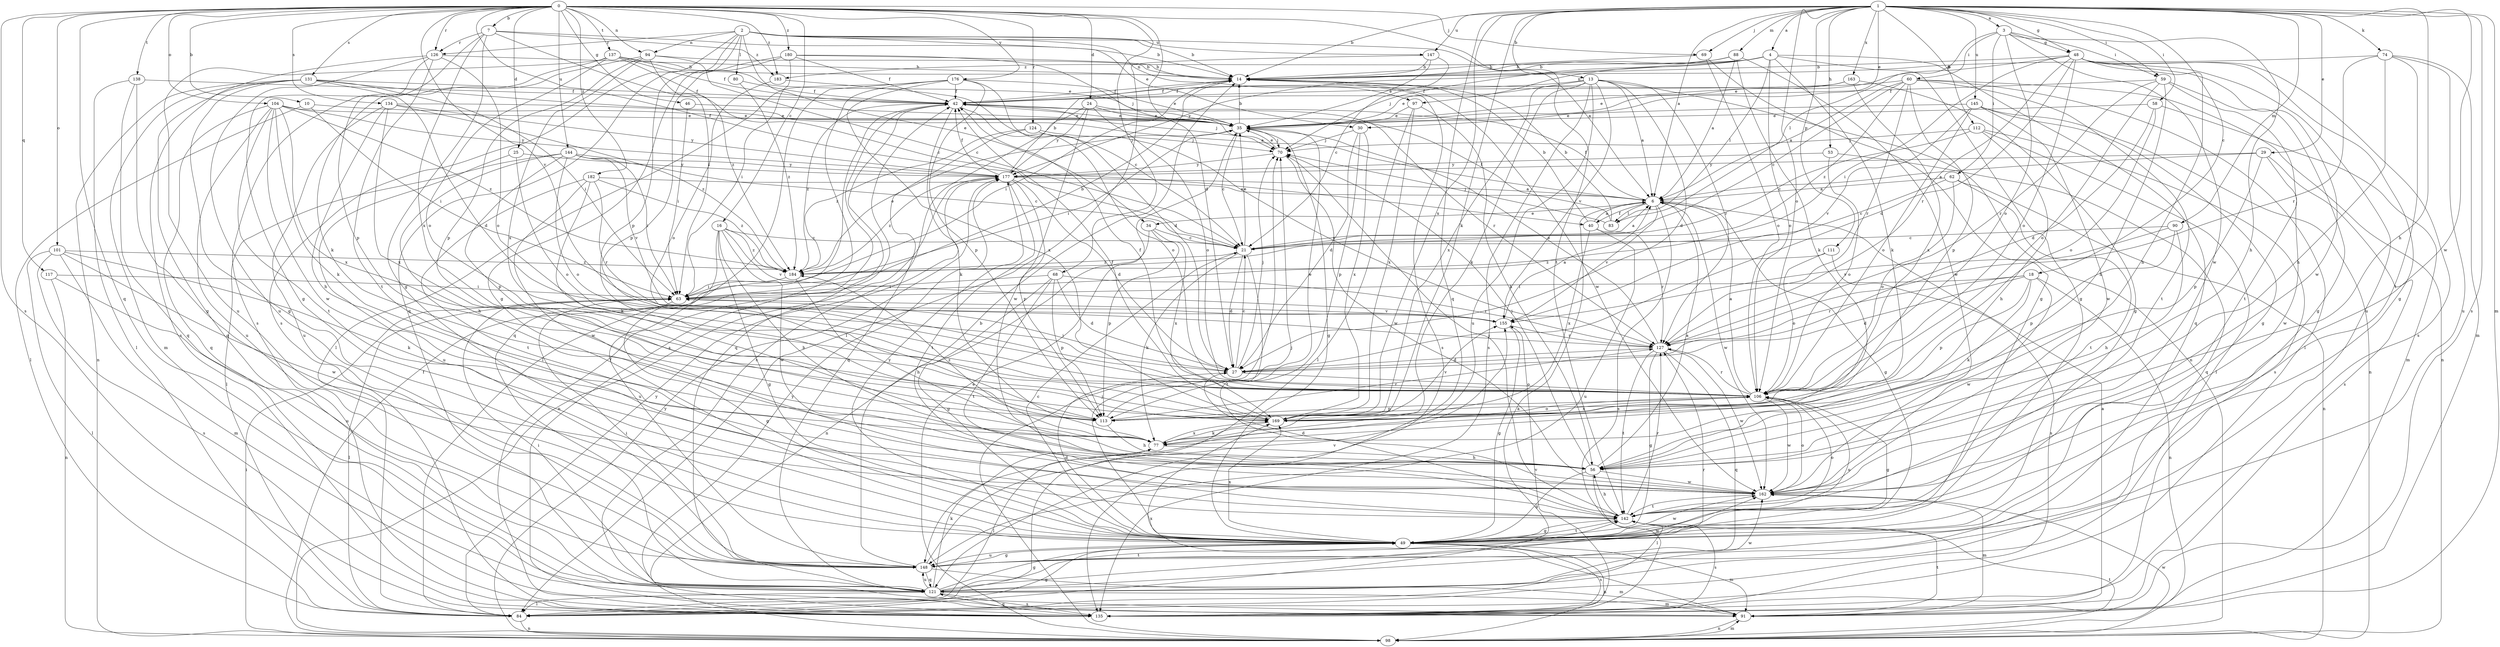 strict digraph  {
0;
1;
2;
3;
4;
6;
7;
10;
13;
14;
16;
18;
21;
24;
25;
27;
29;
30;
34;
35;
40;
42;
46;
48;
49;
53;
56;
58;
59;
60;
62;
63;
68;
69;
70;
74;
77;
80;
83;
84;
88;
90;
91;
94;
97;
98;
101;
104;
106;
111;
112;
113;
117;
121;
124;
126;
127;
131;
134;
135;
137;
138;
142;
144;
145;
147;
148;
155;
162;
163;
169;
176;
177;
180;
182;
183;
184;
0 -> 7  [label=b];
0 -> 10  [label=b];
0 -> 16  [label=c];
0 -> 24  [label=d];
0 -> 25  [label=d];
0 -> 27  [label=d];
0 -> 40  [label=f];
0 -> 46  [label=g];
0 -> 68  [label=j];
0 -> 69  [label=j];
0 -> 94  [label=n];
0 -> 101  [label=o];
0 -> 104  [label=o];
0 -> 117  [label=q];
0 -> 121  [label=q];
0 -> 124  [label=r];
0 -> 126  [label=r];
0 -> 131  [label=s];
0 -> 134  [label=s];
0 -> 135  [label=s];
0 -> 137  [label=t];
0 -> 138  [label=t];
0 -> 142  [label=t];
0 -> 144  [label=u];
0 -> 155  [label=v];
0 -> 176  [label=y];
0 -> 180  [label=z];
0 -> 182  [label=z];
0 -> 183  [label=z];
1 -> 3  [label=a];
1 -> 4  [label=a];
1 -> 6  [label=a];
1 -> 13  [label=b];
1 -> 14  [label=b];
1 -> 18  [label=c];
1 -> 29  [label=e];
1 -> 30  [label=e];
1 -> 48  [label=g];
1 -> 53  [label=h];
1 -> 56  [label=h];
1 -> 58  [label=i];
1 -> 59  [label=i];
1 -> 69  [label=j];
1 -> 74  [label=k];
1 -> 77  [label=k];
1 -> 88  [label=m];
1 -> 90  [label=m];
1 -> 91  [label=m];
1 -> 106  [label=o];
1 -> 111  [label=p];
1 -> 112  [label=p];
1 -> 121  [label=q];
1 -> 135  [label=s];
1 -> 145  [label=u];
1 -> 147  [label=u];
1 -> 162  [label=w];
1 -> 163  [label=x];
1 -> 169  [label=x];
2 -> 6  [label=a];
2 -> 14  [label=b];
2 -> 30  [label=e];
2 -> 34  [label=e];
2 -> 80  [label=l];
2 -> 94  [label=n];
2 -> 97  [label=n];
2 -> 113  [label=p];
2 -> 121  [label=q];
2 -> 126  [label=r];
2 -> 135  [label=s];
2 -> 147  [label=u];
3 -> 48  [label=g];
3 -> 56  [label=h];
3 -> 59  [label=i];
3 -> 60  [label=i];
3 -> 62  [label=i];
3 -> 83  [label=l];
3 -> 106  [label=o];
3 -> 162  [label=w];
4 -> 14  [label=b];
4 -> 49  [label=g];
4 -> 77  [label=k];
4 -> 83  [label=l];
4 -> 97  [label=n];
4 -> 106  [label=o];
4 -> 121  [label=q];
4 -> 177  [label=y];
4 -> 183  [label=z];
6 -> 34  [label=e];
6 -> 40  [label=f];
6 -> 42  [label=f];
6 -> 49  [label=g];
6 -> 83  [label=l];
6 -> 135  [label=s];
6 -> 155  [label=v];
6 -> 162  [label=w];
7 -> 14  [label=b];
7 -> 49  [label=g];
7 -> 63  [label=i];
7 -> 126  [label=r];
7 -> 135  [label=s];
7 -> 169  [label=x];
7 -> 183  [label=z];
10 -> 35  [label=e];
10 -> 63  [label=i];
10 -> 84  [label=l];
13 -> 6  [label=a];
13 -> 27  [label=d];
13 -> 35  [label=e];
13 -> 42  [label=f];
13 -> 77  [label=k];
13 -> 98  [label=n];
13 -> 127  [label=r];
13 -> 135  [label=s];
13 -> 148  [label=u];
13 -> 155  [label=v];
13 -> 169  [label=x];
14 -> 42  [label=f];
14 -> 63  [label=i];
14 -> 135  [label=s];
14 -> 162  [label=w];
16 -> 21  [label=c];
16 -> 49  [label=g];
16 -> 56  [label=h];
16 -> 148  [label=u];
16 -> 155  [label=v];
16 -> 162  [label=w];
16 -> 184  [label=z];
18 -> 27  [label=d];
18 -> 63  [label=i];
18 -> 77  [label=k];
18 -> 98  [label=n];
18 -> 113  [label=p];
18 -> 127  [label=r];
18 -> 162  [label=w];
21 -> 6  [label=a];
21 -> 27  [label=d];
21 -> 35  [label=e];
21 -> 77  [label=k];
21 -> 142  [label=t];
21 -> 184  [label=z];
24 -> 35  [label=e];
24 -> 106  [label=o];
24 -> 127  [label=r];
24 -> 135  [label=s];
24 -> 162  [label=w];
24 -> 177  [label=y];
25 -> 106  [label=o];
25 -> 148  [label=u];
25 -> 177  [label=y];
27 -> 21  [label=c];
27 -> 63  [label=i];
27 -> 70  [label=j];
27 -> 106  [label=o];
29 -> 6  [label=a];
29 -> 113  [label=p];
29 -> 135  [label=s];
29 -> 162  [label=w];
29 -> 177  [label=y];
30 -> 27  [label=d];
30 -> 70  [label=j];
30 -> 113  [label=p];
30 -> 169  [label=x];
34 -> 21  [label=c];
34 -> 98  [label=n];
34 -> 113  [label=p];
34 -> 169  [label=x];
35 -> 14  [label=b];
35 -> 21  [label=c];
35 -> 49  [label=g];
35 -> 63  [label=i];
35 -> 70  [label=j];
40 -> 6  [label=a];
40 -> 14  [label=b];
40 -> 127  [label=r];
40 -> 148  [label=u];
40 -> 169  [label=x];
42 -> 35  [label=e];
42 -> 70  [label=j];
42 -> 77  [label=k];
42 -> 84  [label=l];
42 -> 106  [label=o];
42 -> 121  [label=q];
42 -> 184  [label=z];
46 -> 35  [label=e];
46 -> 63  [label=i];
48 -> 14  [label=b];
48 -> 27  [label=d];
48 -> 35  [label=e];
48 -> 49  [label=g];
48 -> 56  [label=h];
48 -> 63  [label=i];
48 -> 106  [label=o];
48 -> 127  [label=r];
48 -> 135  [label=s];
48 -> 148  [label=u];
48 -> 162  [label=w];
49 -> 21  [label=c];
49 -> 27  [label=d];
49 -> 70  [label=j];
49 -> 91  [label=m];
49 -> 98  [label=n];
49 -> 106  [label=o];
49 -> 135  [label=s];
49 -> 142  [label=t];
49 -> 148  [label=u];
49 -> 162  [label=w];
49 -> 169  [label=x];
49 -> 177  [label=y];
53 -> 106  [label=o];
53 -> 121  [label=q];
53 -> 177  [label=y];
56 -> 6  [label=a];
56 -> 49  [label=g];
56 -> 70  [label=j];
56 -> 84  [label=l];
56 -> 162  [label=w];
58 -> 27  [label=d];
58 -> 35  [label=e];
58 -> 91  [label=m];
58 -> 106  [label=o];
59 -> 42  [label=f];
59 -> 49  [label=g];
59 -> 56  [label=h];
59 -> 106  [label=o];
59 -> 127  [label=r];
59 -> 142  [label=t];
60 -> 6  [label=a];
60 -> 21  [label=c];
60 -> 42  [label=f];
60 -> 84  [label=l];
60 -> 98  [label=n];
60 -> 113  [label=p];
60 -> 127  [label=r];
60 -> 142  [label=t];
60 -> 184  [label=z];
62 -> 6  [label=a];
62 -> 21  [label=c];
62 -> 98  [label=n];
62 -> 106  [label=o];
62 -> 142  [label=t];
63 -> 14  [label=b];
63 -> 49  [label=g];
63 -> 84  [label=l];
63 -> 155  [label=v];
68 -> 27  [label=d];
68 -> 49  [label=g];
68 -> 63  [label=i];
68 -> 113  [label=p];
68 -> 127  [label=r];
68 -> 142  [label=t];
69 -> 14  [label=b];
69 -> 49  [label=g];
69 -> 106  [label=o];
70 -> 35  [label=e];
70 -> 162  [label=w];
70 -> 177  [label=y];
74 -> 14  [label=b];
74 -> 56  [label=h];
74 -> 91  [label=m];
74 -> 127  [label=r];
74 -> 142  [label=t];
74 -> 148  [label=u];
77 -> 56  [label=h];
77 -> 84  [label=l];
77 -> 169  [label=x];
77 -> 184  [label=z];
80 -> 42  [label=f];
80 -> 184  [label=z];
83 -> 14  [label=b];
83 -> 42  [label=f];
83 -> 70  [label=j];
84 -> 6  [label=a];
84 -> 49  [label=g];
84 -> 98  [label=n];
84 -> 177  [label=y];
88 -> 6  [label=a];
88 -> 14  [label=b];
88 -> 70  [label=j];
88 -> 77  [label=k];
88 -> 162  [label=w];
90 -> 21  [label=c];
90 -> 56  [label=h];
90 -> 113  [label=p];
90 -> 155  [label=v];
91 -> 6  [label=a];
91 -> 98  [label=n];
91 -> 142  [label=t];
91 -> 169  [label=x];
91 -> 177  [label=y];
94 -> 14  [label=b];
94 -> 21  [label=c];
94 -> 77  [label=k];
94 -> 113  [label=p];
94 -> 169  [label=x];
94 -> 184  [label=z];
97 -> 35  [label=e];
97 -> 56  [label=h];
97 -> 84  [label=l];
97 -> 169  [label=x];
98 -> 35  [label=e];
98 -> 42  [label=f];
98 -> 63  [label=i];
98 -> 70  [label=j];
98 -> 91  [label=m];
98 -> 142  [label=t];
98 -> 162  [label=w];
98 -> 177  [label=y];
101 -> 77  [label=k];
101 -> 84  [label=l];
101 -> 91  [label=m];
101 -> 135  [label=s];
101 -> 162  [label=w];
101 -> 184  [label=z];
104 -> 35  [label=e];
104 -> 77  [label=k];
104 -> 121  [label=q];
104 -> 142  [label=t];
104 -> 148  [label=u];
104 -> 162  [label=w];
104 -> 169  [label=x];
104 -> 177  [label=y];
104 -> 184  [label=z];
106 -> 6  [label=a];
106 -> 42  [label=f];
106 -> 49  [label=g];
106 -> 113  [label=p];
106 -> 127  [label=r];
106 -> 162  [label=w];
106 -> 169  [label=x];
111 -> 106  [label=o];
111 -> 135  [label=s];
111 -> 184  [label=z];
112 -> 21  [label=c];
112 -> 56  [label=h];
112 -> 70  [label=j];
112 -> 84  [label=l];
112 -> 135  [label=s];
113 -> 35  [label=e];
113 -> 56  [label=h];
113 -> 127  [label=r];
117 -> 63  [label=i];
117 -> 98  [label=n];
117 -> 148  [label=u];
121 -> 49  [label=g];
121 -> 63  [label=i];
121 -> 77  [label=k];
121 -> 84  [label=l];
121 -> 91  [label=m];
121 -> 127  [label=r];
121 -> 135  [label=s];
121 -> 142  [label=t];
121 -> 148  [label=u];
121 -> 162  [label=w];
124 -> 70  [label=j];
124 -> 121  [label=q];
124 -> 127  [label=r];
124 -> 184  [label=z];
126 -> 14  [label=b];
126 -> 49  [label=g];
126 -> 106  [label=o];
126 -> 135  [label=s];
126 -> 142  [label=t];
126 -> 148  [label=u];
127 -> 27  [label=d];
127 -> 35  [label=e];
127 -> 49  [label=g];
127 -> 121  [label=q];
127 -> 142  [label=t];
127 -> 162  [label=w];
131 -> 6  [label=a];
131 -> 27  [label=d];
131 -> 42  [label=f];
131 -> 49  [label=g];
131 -> 63  [label=i];
131 -> 91  [label=m];
131 -> 98  [label=n];
131 -> 121  [label=q];
134 -> 35  [label=e];
134 -> 56  [label=h];
134 -> 148  [label=u];
134 -> 169  [label=x];
134 -> 177  [label=y];
134 -> 184  [label=z];
135 -> 42  [label=f];
135 -> 121  [label=q];
135 -> 155  [label=v];
137 -> 14  [label=b];
137 -> 21  [label=c];
137 -> 35  [label=e];
137 -> 42  [label=f];
137 -> 106  [label=o];
137 -> 113  [label=p];
137 -> 148  [label=u];
138 -> 42  [label=f];
138 -> 49  [label=g];
138 -> 84  [label=l];
138 -> 121  [label=q];
142 -> 49  [label=g];
142 -> 56  [label=h];
142 -> 70  [label=j];
142 -> 106  [label=o];
142 -> 127  [label=r];
142 -> 135  [label=s];
144 -> 21  [label=c];
144 -> 56  [label=h];
144 -> 63  [label=i];
144 -> 84  [label=l];
144 -> 106  [label=o];
144 -> 113  [label=p];
144 -> 155  [label=v];
144 -> 177  [label=y];
145 -> 35  [label=e];
145 -> 49  [label=g];
145 -> 98  [label=n];
145 -> 106  [label=o];
145 -> 155  [label=v];
145 -> 162  [label=w];
147 -> 14  [label=b];
147 -> 21  [label=c];
147 -> 35  [label=e];
147 -> 84  [label=l];
148 -> 14  [label=b];
148 -> 49  [label=g];
148 -> 63  [label=i];
148 -> 91  [label=m];
148 -> 121  [label=q];
148 -> 155  [label=v];
148 -> 162  [label=w];
155 -> 6  [label=a];
155 -> 49  [label=g];
155 -> 127  [label=r];
162 -> 27  [label=d];
162 -> 91  [label=m];
162 -> 106  [label=o];
162 -> 142  [label=t];
163 -> 35  [label=e];
163 -> 42  [label=f];
163 -> 49  [label=g];
163 -> 169  [label=x];
169 -> 42  [label=f];
169 -> 77  [label=k];
169 -> 106  [label=o];
169 -> 155  [label=v];
176 -> 27  [label=d];
176 -> 35  [label=e];
176 -> 42  [label=f];
176 -> 84  [label=l];
176 -> 113  [label=p];
176 -> 121  [label=q];
176 -> 135  [label=s];
176 -> 169  [label=x];
177 -> 6  [label=a];
177 -> 14  [label=b];
177 -> 27  [label=d];
177 -> 42  [label=f];
177 -> 98  [label=n];
177 -> 113  [label=p];
177 -> 142  [label=t];
177 -> 184  [label=z];
180 -> 14  [label=b];
180 -> 42  [label=f];
180 -> 49  [label=g];
180 -> 63  [label=i];
180 -> 70  [label=j];
180 -> 113  [label=p];
182 -> 6  [label=a];
182 -> 77  [label=k];
182 -> 127  [label=r];
182 -> 142  [label=t];
182 -> 162  [label=w];
182 -> 184  [label=z];
183 -> 21  [label=c];
183 -> 106  [label=o];
184 -> 35  [label=e];
184 -> 56  [label=h];
184 -> 63  [label=i];
}
